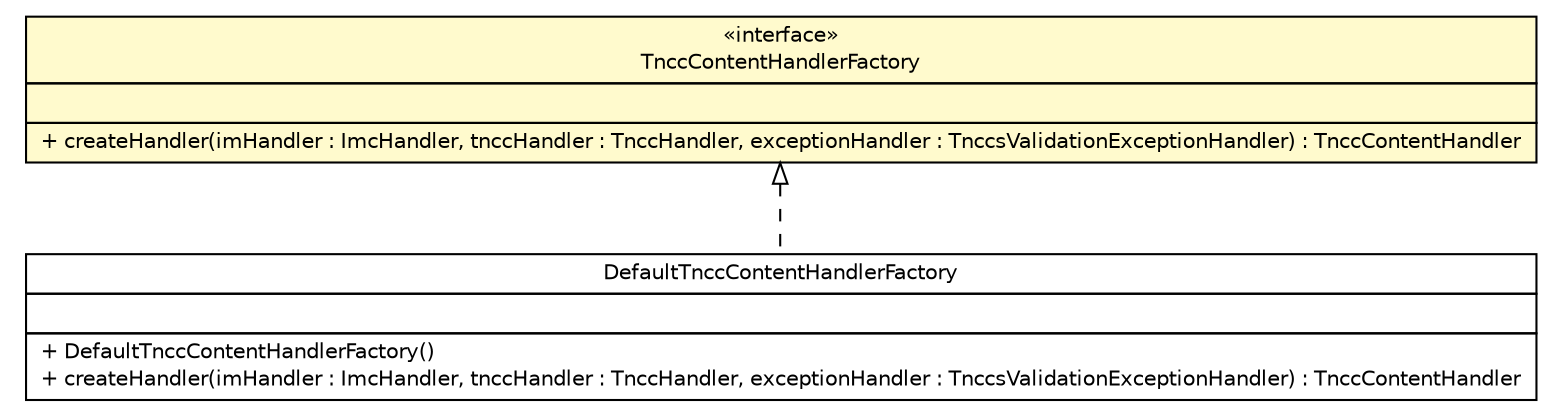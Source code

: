 #!/usr/local/bin/dot
#
# Class diagram 
# Generated by UMLGraph version R5_6 (http://www.umlgraph.org/)
#

digraph G {
	edge [fontname="Helvetica",fontsize=10,labelfontname="Helvetica",labelfontsize=10];
	node [fontname="Helvetica",fontsize=10,shape=plaintext];
	nodesep=0.25;
	ranksep=0.5;
	// de.hsbremen.tc.tnc.tnccs.message.handler.TnccContentHandlerFactory
	c29343 [label=<<table title="de.hsbremen.tc.tnc.tnccs.message.handler.TnccContentHandlerFactory" border="0" cellborder="1" cellspacing="0" cellpadding="2" port="p" bgcolor="lemonChiffon" href="./TnccContentHandlerFactory.html">
		<tr><td><table border="0" cellspacing="0" cellpadding="1">
<tr><td align="center" balign="center"> &#171;interface&#187; </td></tr>
<tr><td align="center" balign="center"> TnccContentHandlerFactory </td></tr>
		</table></td></tr>
		<tr><td><table border="0" cellspacing="0" cellpadding="1">
<tr><td align="left" balign="left">  </td></tr>
		</table></td></tr>
		<tr><td><table border="0" cellspacing="0" cellpadding="1">
<tr><td align="left" balign="left"> + createHandler(imHandler : ImcHandler, tnccHandler : TnccHandler, exceptionHandler : TnccsValidationExceptionHandler) : TnccContentHandler </td></tr>
		</table></td></tr>
		</table>>, URL="./TnccContentHandlerFactory.html", fontname="Helvetica", fontcolor="black", fontsize=10.0];
	// de.hsbremen.tc.tnc.tnccs.message.handler.simple.DefaultTnccContentHandlerFactory
	c29358 [label=<<table title="de.hsbremen.tc.tnc.tnccs.message.handler.simple.DefaultTnccContentHandlerFactory" border="0" cellborder="1" cellspacing="0" cellpadding="2" port="p" href="./simple/DefaultTnccContentHandlerFactory.html">
		<tr><td><table border="0" cellspacing="0" cellpadding="1">
<tr><td align="center" balign="center"> DefaultTnccContentHandlerFactory </td></tr>
		</table></td></tr>
		<tr><td><table border="0" cellspacing="0" cellpadding="1">
<tr><td align="left" balign="left">  </td></tr>
		</table></td></tr>
		<tr><td><table border="0" cellspacing="0" cellpadding="1">
<tr><td align="left" balign="left"> + DefaultTnccContentHandlerFactory() </td></tr>
<tr><td align="left" balign="left"> + createHandler(imHandler : ImcHandler, tnccHandler : TnccHandler, exceptionHandler : TnccsValidationExceptionHandler) : TnccContentHandler </td></tr>
		</table></td></tr>
		</table>>, URL="./simple/DefaultTnccContentHandlerFactory.html", fontname="Helvetica", fontcolor="black", fontsize=10.0];
	//de.hsbremen.tc.tnc.tnccs.message.handler.simple.DefaultTnccContentHandlerFactory implements de.hsbremen.tc.tnc.tnccs.message.handler.TnccContentHandlerFactory
	c29343:p -> c29358:p [dir=back,arrowtail=empty,style=dashed];
}

